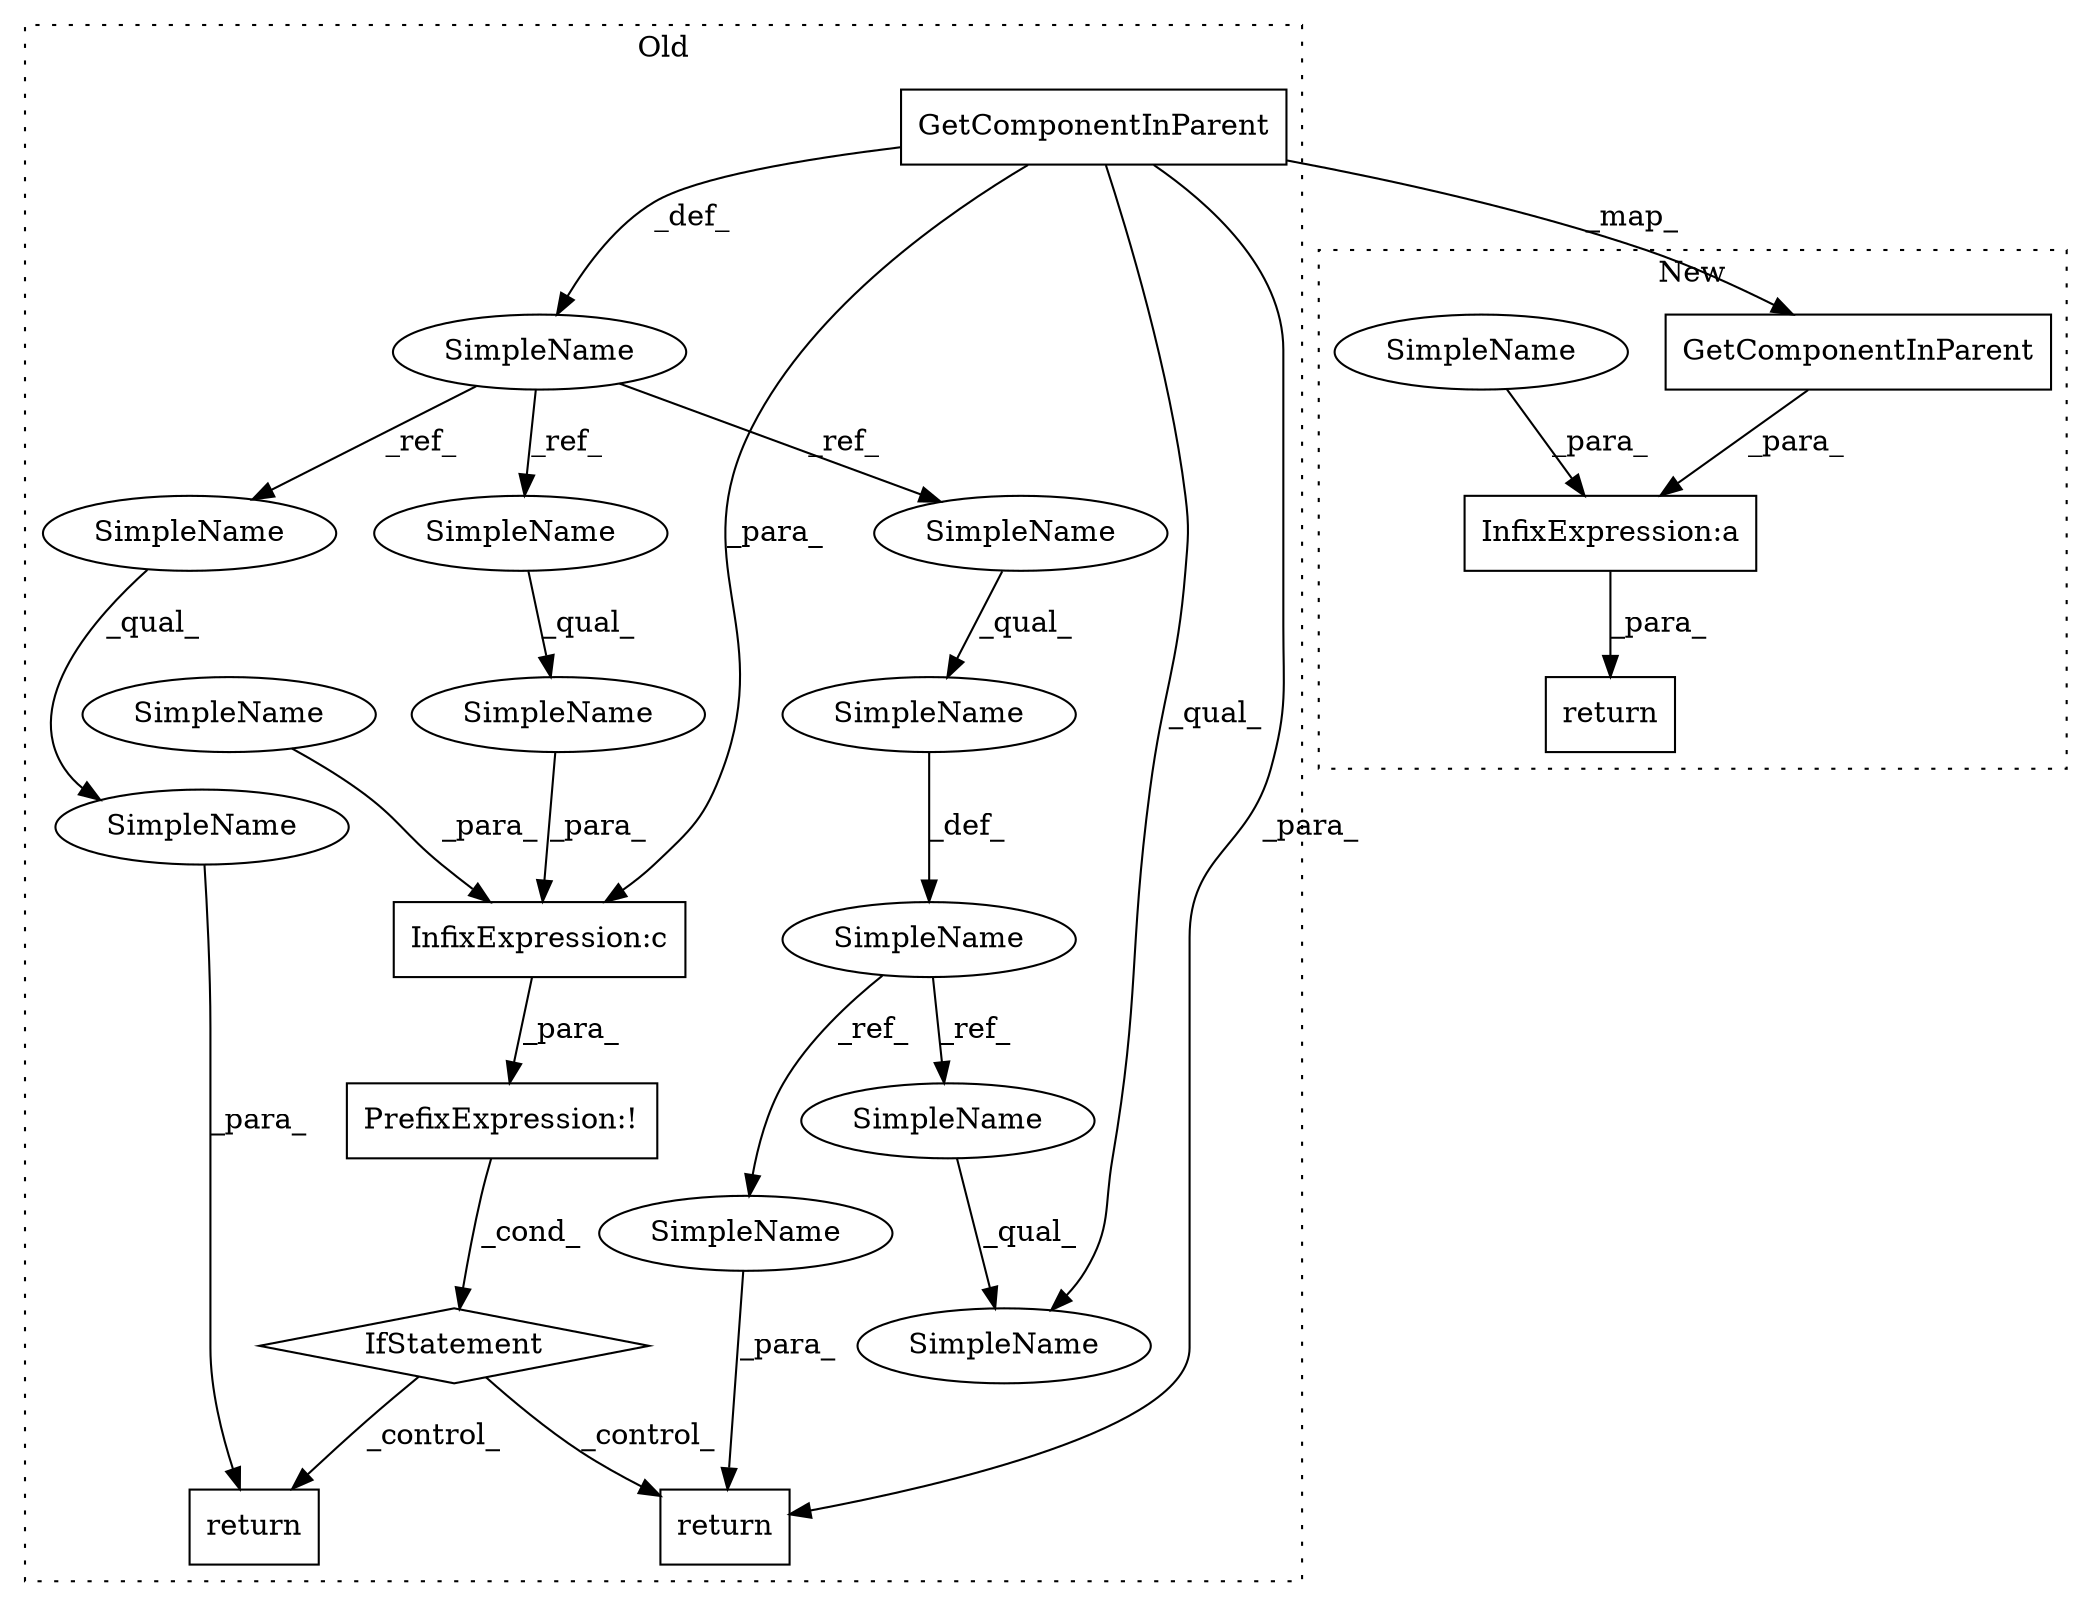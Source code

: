 digraph G {
subgraph cluster0 {
1 [label="GetComponentInParent" a="32" s="4162" l="36" shape="box"];
3 [label="SimpleName" a="42" s="4228" l="18" shape="ellipse"];
4 [label="InfixExpression:c" a="27" s="4224" l="4" shape="box"];
5 [label="IfStatement" a="25" s="4203,4246" l="4,6" shape="diamond"];
6 [label="return" a="41" s="4258" l="7" shape="box"];
7 [label="PrefixExpression:!" a="38" s="4207" l="0" shape="box"];
10 [label="SimpleName" a="42" s="4316" l="12" shape="ellipse"];
11 [label="SimpleName" a="42" s="4356" l="14" shape="ellipse"];
12 [label="SimpleName" a="42" s="4265" l="19" shape="ellipse"];
13 [label="SimpleName" a="42" s="4331" l="19" shape="ellipse"];
14 [label="SimpleName" a="42" s="4148" l="6" shape="ellipse"];
16 [label="SimpleName" a="42" s="4208" l="16" shape="ellipse"];
17 [label="return" a="41" s="4383" l="7" shape="box"];
18 [label="SimpleName" a="42" s="4265" l="6" shape="ellipse"];
19 [label="SimpleName" a="42" s="4228" l="6" shape="ellipse"];
20 [label="SimpleName" a="42" s="4331" l="6" shape="ellipse"];
21 [label="SimpleName" a="42" s="4356" l="12" shape="ellipse"];
22 [label="SimpleName" a="42" s="4390" l="12" shape="ellipse"];
label = "Old";
style="dotted";
}
subgraph cluster1 {
2 [label="GetComponentInParent" a="32" s="3200" l="36" shape="box"];
8 [label="InfixExpression:a" a="27" s="3236" l="1" shape="box"];
9 [label="return" a="41" s="3188" l="7" shape="box"];
15 [label="SimpleName" a="42" s="3237" l="12" shape="ellipse"];
label = "New";
style="dotted";
}
1 -> 2 [label="_map_"];
1 -> 17 [label="_para_"];
1 -> 4 [label="_para_"];
1 -> 14 [label="_def_"];
1 -> 11 [label="_qual_"];
2 -> 8 [label="_para_"];
3 -> 4 [label="_para_"];
4 -> 7 [label="_para_"];
5 -> 6 [label="_control_"];
5 -> 17 [label="_control_"];
7 -> 5 [label="_cond_"];
8 -> 9 [label="_para_"];
10 -> 21 [label="_ref_"];
10 -> 22 [label="_ref_"];
12 -> 6 [label="_para_"];
13 -> 10 [label="_def_"];
14 -> 20 [label="_ref_"];
14 -> 19 [label="_ref_"];
14 -> 18 [label="_ref_"];
15 -> 8 [label="_para_"];
16 -> 4 [label="_para_"];
18 -> 12 [label="_qual_"];
19 -> 3 [label="_qual_"];
20 -> 13 [label="_qual_"];
21 -> 11 [label="_qual_"];
22 -> 17 [label="_para_"];
}